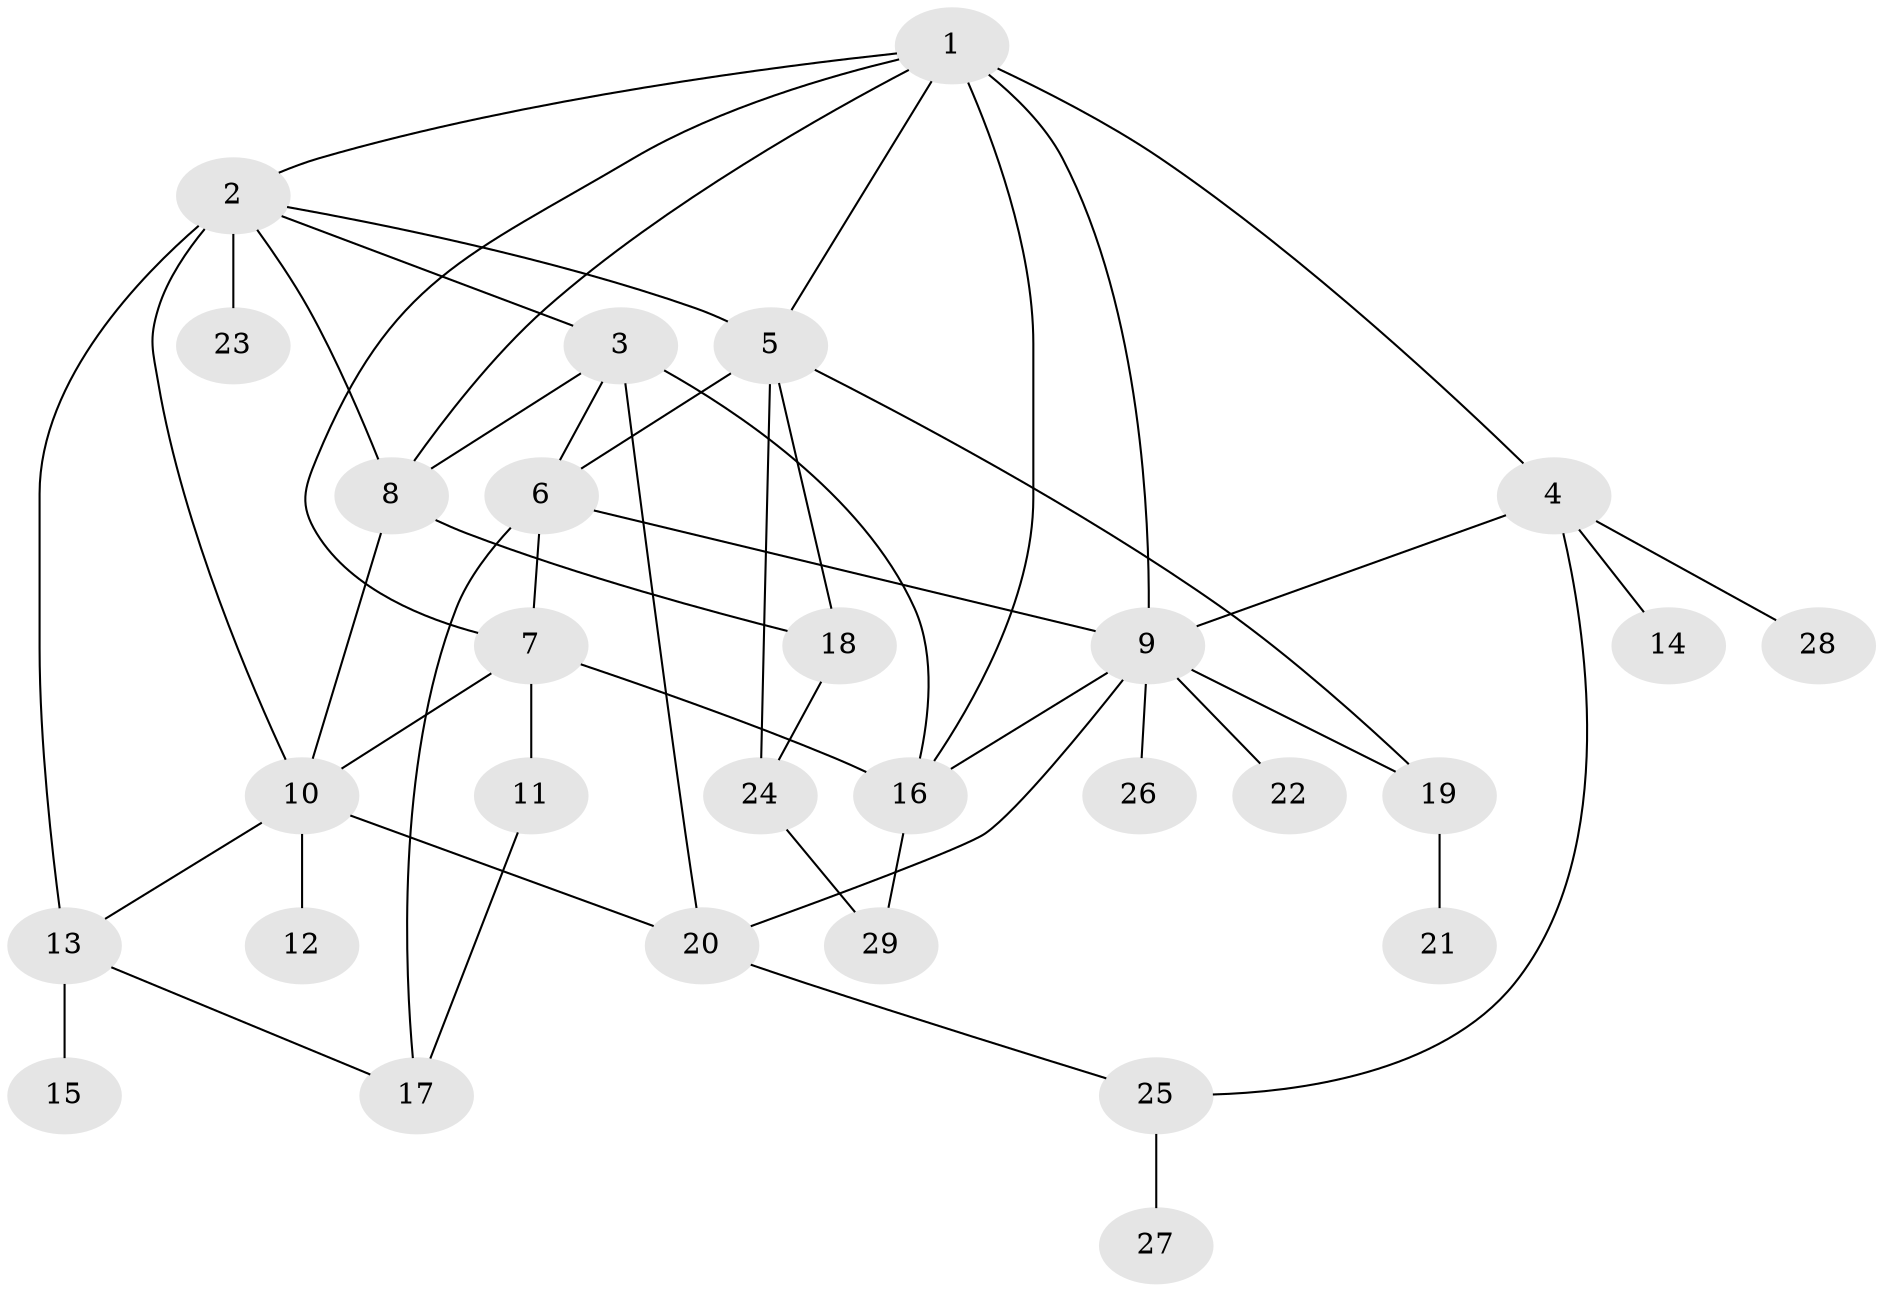 // original degree distribution, {7: 0.034482758620689655, 6: 0.034482758620689655, 5: 0.08620689655172414, 4: 0.15517241379310345, 3: 0.20689655172413793, 8: 0.017241379310344827, 2: 0.2413793103448276, 1: 0.22413793103448276}
// Generated by graph-tools (version 1.1) at 2025/48/03/04/25 22:48:39]
// undirected, 29 vertices, 50 edges
graph export_dot {
  node [color=gray90,style=filled];
  1;
  2;
  3;
  4;
  5;
  6;
  7;
  8;
  9;
  10;
  11;
  12;
  13;
  14;
  15;
  16;
  17;
  18;
  19;
  20;
  21;
  22;
  23;
  24;
  25;
  26;
  27;
  28;
  29;
  1 -- 2 [weight=1.0];
  1 -- 4 [weight=1.0];
  1 -- 5 [weight=1.0];
  1 -- 7 [weight=1.0];
  1 -- 8 [weight=1.0];
  1 -- 9 [weight=2.0];
  1 -- 16 [weight=1.0];
  2 -- 3 [weight=1.0];
  2 -- 5 [weight=1.0];
  2 -- 8 [weight=1.0];
  2 -- 10 [weight=1.0];
  2 -- 13 [weight=2.0];
  2 -- 23 [weight=1.0];
  3 -- 6 [weight=1.0];
  3 -- 8 [weight=1.0];
  3 -- 16 [weight=1.0];
  3 -- 20 [weight=1.0];
  4 -- 9 [weight=1.0];
  4 -- 14 [weight=1.0];
  4 -- 25 [weight=1.0];
  4 -- 28 [weight=1.0];
  5 -- 6 [weight=2.0];
  5 -- 18 [weight=1.0];
  5 -- 19 [weight=1.0];
  5 -- 24 [weight=1.0];
  6 -- 7 [weight=1.0];
  6 -- 9 [weight=1.0];
  6 -- 17 [weight=3.0];
  7 -- 10 [weight=1.0];
  7 -- 11 [weight=2.0];
  7 -- 16 [weight=1.0];
  8 -- 10 [weight=1.0];
  8 -- 18 [weight=1.0];
  9 -- 16 [weight=2.0];
  9 -- 19 [weight=1.0];
  9 -- 20 [weight=1.0];
  9 -- 22 [weight=2.0];
  9 -- 26 [weight=1.0];
  10 -- 12 [weight=1.0];
  10 -- 13 [weight=1.0];
  10 -- 20 [weight=1.0];
  11 -- 17 [weight=1.0];
  13 -- 15 [weight=1.0];
  13 -- 17 [weight=1.0];
  16 -- 29 [weight=1.0];
  18 -- 24 [weight=1.0];
  19 -- 21 [weight=1.0];
  20 -- 25 [weight=1.0];
  24 -- 29 [weight=1.0];
  25 -- 27 [weight=1.0];
}
